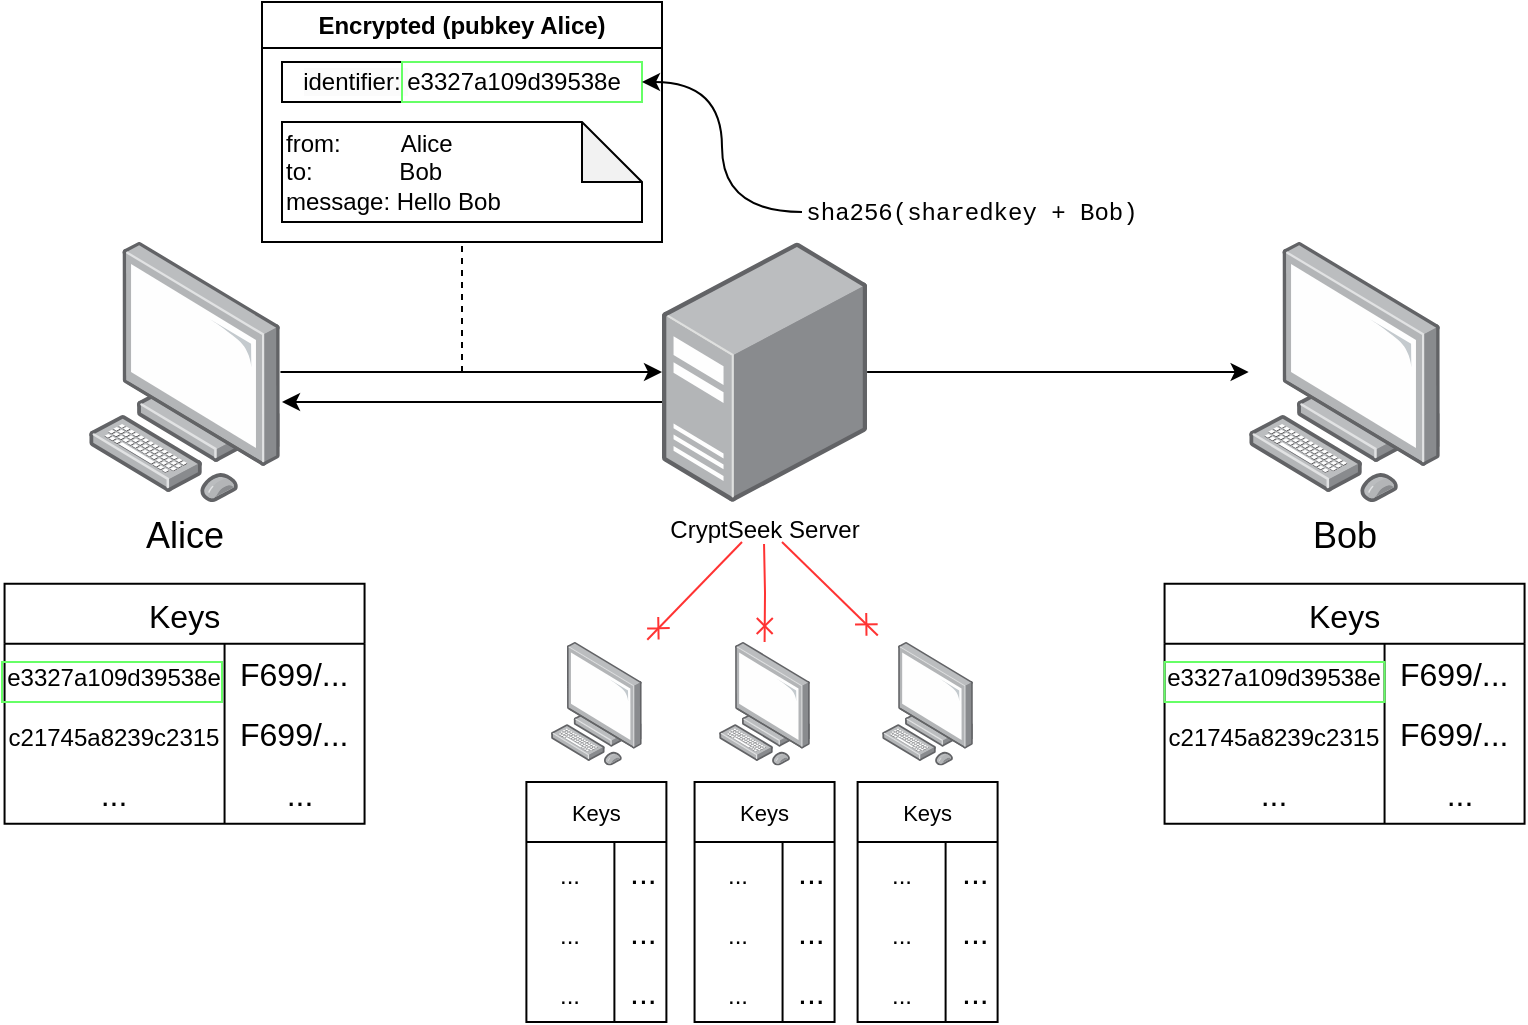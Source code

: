 <mxfile version="24.7.8">
  <diagram name="Page-1" id="130VKj3Eem2666EXKIF3">
    <mxGraphModel dx="989" dy="537" grid="1" gridSize="10" guides="1" tooltips="1" connect="1" arrows="1" fold="1" page="1" pageScale="1" pageWidth="850" pageHeight="1100" math="0" shadow="0">
      <root>
        <mxCell id="0" />
        <mxCell id="1" parent="0" />
        <mxCell id="ch7taj78vFHqiYQ2V62K-13" style="edgeStyle=orthogonalEdgeStyle;rounded=0;orthogonalLoop=1;jettySize=auto;html=1;" edge="1" parent="1" source="ch7taj78vFHqiYQ2V62K-3" target="ch7taj78vFHqiYQ2V62K-11">
          <mxGeometry relative="1" as="geometry" />
        </mxCell>
        <mxCell id="ch7taj78vFHqiYQ2V62K-20" style="edgeStyle=orthogonalEdgeStyle;rounded=0;orthogonalLoop=1;jettySize=auto;html=1;endArrow=cross;endFill=0;strokeColor=#FF3333;" edge="1" parent="1" target="ch7taj78vFHqiYQ2V62K-7">
          <mxGeometry relative="1" as="geometry">
            <mxPoint x="421" y="290" as="sourcePoint" />
          </mxGeometry>
        </mxCell>
        <mxCell id="ch7taj78vFHqiYQ2V62K-3" value="CryptSeek Server" style="image;points=[];aspect=fixed;html=1;align=center;shadow=0;dashed=0;image=img/lib/allied_telesis/computer_and_terminals/Server_Desktop.svg;" vertex="1" parent="1">
          <mxGeometry x="370" y="140" width="102.56" height="130" as="geometry" />
        </mxCell>
        <mxCell id="ch7taj78vFHqiYQ2V62K-6" value="" style="image;points=[];aspect=fixed;html=1;align=center;shadow=0;dashed=0;image=img/lib/allied_telesis/computer_and_terminals/Personal_Computer.svg;" vertex="1" parent="1">
          <mxGeometry x="480" y="340" width="45.6" height="61.8" as="geometry" />
        </mxCell>
        <mxCell id="ch7taj78vFHqiYQ2V62K-7" value="" style="image;points=[];aspect=fixed;html=1;align=center;shadow=0;dashed=0;image=img/lib/allied_telesis/computer_and_terminals/Personal_Computer.svg;" vertex="1" parent="1">
          <mxGeometry x="398.48" y="340" width="45.6" height="61.8" as="geometry" />
        </mxCell>
        <mxCell id="ch7taj78vFHqiYQ2V62K-8" value="" style="image;points=[];aspect=fixed;html=1;align=center;shadow=0;dashed=0;image=img/lib/allied_telesis/computer_and_terminals/Personal_Computer.svg;" vertex="1" parent="1">
          <mxGeometry x="314.4" y="340" width="45.6" height="61.8" as="geometry" />
        </mxCell>
        <mxCell id="ch7taj78vFHqiYQ2V62K-12" style="edgeStyle=orthogonalEdgeStyle;rounded=0;orthogonalLoop=1;jettySize=auto;html=1;" edge="1" parent="1" source="ch7taj78vFHqiYQ2V62K-10" target="ch7taj78vFHqiYQ2V62K-3">
          <mxGeometry relative="1" as="geometry" />
        </mxCell>
        <mxCell id="ch7taj78vFHqiYQ2V62K-10" value="&lt;font style=&quot;font-size: 18px;&quot;&gt;Alice&lt;/font&gt;" style="image;points=[];aspect=fixed;html=1;align=center;shadow=0;dashed=0;image=img/lib/allied_telesis/computer_and_terminals/Personal_Computer.svg;" vertex="1" parent="1">
          <mxGeometry x="83.32" y="140" width="95.92" height="130" as="geometry" />
        </mxCell>
        <mxCell id="ch7taj78vFHqiYQ2V62K-11" value="&lt;font style=&quot;font-size: 18px;&quot;&gt;Bob&lt;/font&gt;" style="image;points=[];aspect=fixed;html=1;align=center;shadow=0;dashed=0;image=img/lib/allied_telesis/computer_and_terminals/Personal_Computer.svg;" vertex="1" parent="1">
          <mxGeometry x="663.32" y="140" width="95.92" height="130" as="geometry" />
        </mxCell>
        <mxCell id="ch7taj78vFHqiYQ2V62K-17" value="" style="endArrow=cross;html=1;rounded=0;entryX=1.058;entryY=-0.018;entryDx=0;entryDy=0;entryPerimeter=0;endFill=0;strokeColor=#FF3333;" edge="1" parent="1" target="ch7taj78vFHqiYQ2V62K-8">
          <mxGeometry width="50" height="50" relative="1" as="geometry">
            <mxPoint x="410" y="290" as="sourcePoint" />
            <mxPoint x="420" y="220" as="targetPoint" />
          </mxGeometry>
        </mxCell>
        <mxCell id="ch7taj78vFHqiYQ2V62K-21" value="" style="endArrow=cross;html=1;rounded=0;entryX=-0.046;entryY=-0.052;entryDx=0;entryDy=0;entryPerimeter=0;endFill=0;fontColor=#FF3333;strokeColor=#FF3333;" edge="1" parent="1" target="ch7taj78vFHqiYQ2V62K-6">
          <mxGeometry width="50" height="50" relative="1" as="geometry">
            <mxPoint x="430" y="290" as="sourcePoint" />
            <mxPoint x="420" y="220" as="targetPoint" />
          </mxGeometry>
        </mxCell>
        <mxCell id="ch7taj78vFHqiYQ2V62K-22" value="Encrypted (pubkey Alice)" style="swimlane;whiteSpace=wrap;html=1;" vertex="1" parent="1">
          <mxGeometry x="170" y="20" width="200" height="120" as="geometry" />
        </mxCell>
        <mxCell id="ch7taj78vFHqiYQ2V62K-23" value="&lt;div style=&quot;&quot;&gt;&lt;span style=&quot;background-color: initial;&quot;&gt;from:&amp;nbsp; &amp;nbsp; &amp;nbsp; &amp;nbsp; &amp;nbsp;Alice&lt;/span&gt;&lt;/div&gt;&lt;div style=&quot;&quot;&gt;to:&amp;nbsp; &amp;nbsp; &amp;nbsp; &amp;nbsp; &amp;nbsp; &amp;nbsp; &amp;nbsp;Bob&lt;/div&gt;&lt;div style=&quot;&quot;&gt;message: Hello Bob&lt;/div&gt;" style="shape=note;whiteSpace=wrap;html=1;backgroundOutline=1;darkOpacity=0.05;align=left;" vertex="1" parent="ch7taj78vFHqiYQ2V62K-22">
          <mxGeometry x="10" y="60" width="180" height="50" as="geometry" />
        </mxCell>
        <mxCell id="ch7taj78vFHqiYQ2V62K-24" value="&lt;span style=&quot;color: rgb(0, 0, 0); font-family: Helvetica; font-size: 12px; font-style: normal; font-variant-ligatures: normal; font-variant-caps: normal; font-weight: 400; letter-spacing: normal; orphans: 2; text-align: center; text-indent: 0px; text-transform: none; widows: 2; word-spacing: 0px; -webkit-text-stroke-width: 0px; white-space: normal; background-color: rgb(251, 251, 251); text-decoration-thickness: initial; text-decoration-style: initial; text-decoration-color: initial; display: inline !important; float: none;&quot;&gt;identifier:&amp;nbsp;&lt;/span&gt;&lt;span style=&quot;forced-color-adjust: none; color: rgb(0, 0, 0); font-family: Helvetica; font-size: 12px; font-style: normal; font-variant-ligatures: normal; font-variant-caps: normal; font-weight: 400; letter-spacing: normal; orphans: 2; text-align: center; text-indent: 0px; text-transform: none; widows: 2; word-spacing: 0px; -webkit-text-stroke-width: 0px; white-space: normal; background-color: initial; text-decoration-thickness: initial; text-decoration-style: initial; text-decoration-color: initial;&quot;&gt;e3327a109d39538e&lt;/span&gt;" style="rounded=0;whiteSpace=wrap;html=1;" vertex="1" parent="ch7taj78vFHqiYQ2V62K-22">
          <mxGeometry x="10" y="30" width="180" height="20" as="geometry" />
        </mxCell>
        <mxCell id="ch7taj78vFHqiYQ2V62K-98" value="" style="rounded=0;whiteSpace=wrap;html=1;fillColor=none;strokeColor=#66FF66;" vertex="1" parent="ch7taj78vFHqiYQ2V62K-22">
          <mxGeometry x="70" y="30" width="120" height="20" as="geometry" />
        </mxCell>
        <mxCell id="ch7taj78vFHqiYQ2V62K-25" value="" style="endArrow=none;dashed=1;html=1;rounded=0;entryX=0.5;entryY=1;entryDx=0;entryDy=0;" edge="1" parent="1" target="ch7taj78vFHqiYQ2V62K-22">
          <mxGeometry width="50" height="50" relative="1" as="geometry">
            <mxPoint x="270" y="205" as="sourcePoint" />
            <mxPoint x="420" y="220" as="targetPoint" />
          </mxGeometry>
        </mxCell>
        <mxCell id="ch7taj78vFHqiYQ2V62K-34" value="Keys" style="shape=table;startSize=30;container=1;collapsible=0;childLayout=tableLayout;fixedRows=1;rowLines=0;fontStyle=0;strokeColor=default;fontSize=16;" vertex="1" parent="1">
          <mxGeometry x="41.28" y="310.9" width="180" height="120" as="geometry" />
        </mxCell>
        <mxCell id="ch7taj78vFHqiYQ2V62K-35" value="" style="shape=tableRow;horizontal=0;startSize=0;swimlaneHead=0;swimlaneBody=0;top=0;left=0;bottom=0;right=0;collapsible=0;dropTarget=0;fillColor=none;points=[[0,0.5],[1,0.5]];portConstraint=eastwest;strokeColor=inherit;fontSize=16;" vertex="1" parent="ch7taj78vFHqiYQ2V62K-34">
          <mxGeometry y="30" width="180" height="30" as="geometry" />
        </mxCell>
        <mxCell id="ch7taj78vFHqiYQ2V62K-36" value="&lt;span style=&quot;font-size: 12px;&quot;&gt;e3327a109d39538e&lt;/span&gt;" style="shape=partialRectangle;html=1;whiteSpace=wrap;connectable=0;fillColor=none;top=0;left=0;bottom=0;right=0;overflow=hidden;pointerEvents=1;strokeColor=inherit;fontSize=16;" vertex="1" parent="ch7taj78vFHqiYQ2V62K-35">
          <mxGeometry width="110" height="30" as="geometry">
            <mxRectangle width="110" height="30" as="alternateBounds" />
          </mxGeometry>
        </mxCell>
        <mxCell id="ch7taj78vFHqiYQ2V62K-37" value="F699/..." style="shape=partialRectangle;html=1;whiteSpace=wrap;connectable=0;fillColor=none;top=0;left=0;bottom=0;right=0;align=left;spacingLeft=6;overflow=hidden;strokeColor=inherit;fontSize=16;" vertex="1" parent="ch7taj78vFHqiYQ2V62K-35">
          <mxGeometry x="110" width="70" height="30" as="geometry">
            <mxRectangle width="70" height="30" as="alternateBounds" />
          </mxGeometry>
        </mxCell>
        <mxCell id="ch7taj78vFHqiYQ2V62K-38" value="" style="shape=tableRow;horizontal=0;startSize=0;swimlaneHead=0;swimlaneBody=0;top=0;left=0;bottom=0;right=0;collapsible=0;dropTarget=0;fillColor=none;points=[[0,0.5],[1,0.5]];portConstraint=eastwest;strokeColor=inherit;fontSize=16;" vertex="1" parent="ch7taj78vFHqiYQ2V62K-34">
          <mxGeometry y="60" width="180" height="30" as="geometry" />
        </mxCell>
        <mxCell id="ch7taj78vFHqiYQ2V62K-39" value="&lt;span style=&quot;font-size: 12px;&quot;&gt;c21745a8239c2315&lt;/span&gt;" style="shape=partialRectangle;html=1;whiteSpace=wrap;connectable=0;fillColor=none;top=0;left=0;bottom=0;right=0;overflow=hidden;strokeColor=inherit;fontSize=16;" vertex="1" parent="ch7taj78vFHqiYQ2V62K-38">
          <mxGeometry width="110" height="30" as="geometry">
            <mxRectangle width="110" height="30" as="alternateBounds" />
          </mxGeometry>
        </mxCell>
        <mxCell id="ch7taj78vFHqiYQ2V62K-40" value="F699/..." style="shape=partialRectangle;html=1;whiteSpace=wrap;connectable=0;fillColor=none;top=0;left=0;bottom=0;right=0;align=left;spacingLeft=6;overflow=hidden;strokeColor=inherit;fontSize=16;" vertex="1" parent="ch7taj78vFHqiYQ2V62K-38">
          <mxGeometry x="110" width="70" height="30" as="geometry">
            <mxRectangle width="70" height="30" as="alternateBounds" />
          </mxGeometry>
        </mxCell>
        <mxCell id="ch7taj78vFHqiYQ2V62K-41" value="" style="shape=tableRow;horizontal=0;startSize=0;swimlaneHead=0;swimlaneBody=0;top=0;left=0;bottom=0;right=0;collapsible=0;dropTarget=0;fillColor=none;points=[[0,0.5],[1,0.5]];portConstraint=eastwest;strokeColor=inherit;fontSize=16;" vertex="1" parent="ch7taj78vFHqiYQ2V62K-34">
          <mxGeometry y="90" width="180" height="30" as="geometry" />
        </mxCell>
        <mxCell id="ch7taj78vFHqiYQ2V62K-42" value="..." style="shape=partialRectangle;html=1;whiteSpace=wrap;connectable=0;fillColor=none;top=0;left=0;bottom=0;right=0;overflow=hidden;strokeColor=inherit;fontSize=16;" vertex="1" parent="ch7taj78vFHqiYQ2V62K-41">
          <mxGeometry width="110" height="30" as="geometry">
            <mxRectangle width="110" height="30" as="alternateBounds" />
          </mxGeometry>
        </mxCell>
        <mxCell id="ch7taj78vFHqiYQ2V62K-43" value="..." style="shape=partialRectangle;html=1;whiteSpace=wrap;connectable=0;fillColor=none;top=0;left=0;bottom=0;right=0;align=center;spacingLeft=6;overflow=hidden;strokeColor=inherit;fontSize=16;" vertex="1" parent="ch7taj78vFHqiYQ2V62K-41">
          <mxGeometry x="110" width="70" height="30" as="geometry">
            <mxRectangle width="70" height="30" as="alternateBounds" />
          </mxGeometry>
        </mxCell>
        <mxCell id="ch7taj78vFHqiYQ2V62K-45" value="Keys" style="shape=table;startSize=30;container=1;collapsible=0;childLayout=tableLayout;fixedRows=1;rowLines=0;fontStyle=0;strokeColor=default;fontSize=16;" vertex="1" parent="1">
          <mxGeometry x="621.28" y="310.9" width="180" height="120" as="geometry" />
        </mxCell>
        <mxCell id="ch7taj78vFHqiYQ2V62K-46" value="" style="shape=tableRow;horizontal=0;startSize=0;swimlaneHead=0;swimlaneBody=0;top=0;left=0;bottom=0;right=0;collapsible=0;dropTarget=0;fillColor=none;points=[[0,0.5],[1,0.5]];portConstraint=eastwest;strokeColor=inherit;fontSize=16;" vertex="1" parent="ch7taj78vFHqiYQ2V62K-45">
          <mxGeometry y="30" width="180" height="30" as="geometry" />
        </mxCell>
        <mxCell id="ch7taj78vFHqiYQ2V62K-47" value="&lt;span style=&quot;font-size: 12px;&quot;&gt;e3327a109d39538e&lt;/span&gt;" style="shape=partialRectangle;html=1;whiteSpace=wrap;connectable=0;fillColor=none;top=0;left=0;bottom=0;right=0;overflow=hidden;pointerEvents=1;strokeColor=inherit;fontSize=16;" vertex="1" parent="ch7taj78vFHqiYQ2V62K-46">
          <mxGeometry width="110" height="30" as="geometry">
            <mxRectangle width="110" height="30" as="alternateBounds" />
          </mxGeometry>
        </mxCell>
        <mxCell id="ch7taj78vFHqiYQ2V62K-48" value="F699/..." style="shape=partialRectangle;html=1;whiteSpace=wrap;connectable=0;fillColor=none;top=0;left=0;bottom=0;right=0;align=left;spacingLeft=6;overflow=hidden;strokeColor=inherit;fontSize=16;" vertex="1" parent="ch7taj78vFHqiYQ2V62K-46">
          <mxGeometry x="110" width="70" height="30" as="geometry">
            <mxRectangle width="70" height="30" as="alternateBounds" />
          </mxGeometry>
        </mxCell>
        <mxCell id="ch7taj78vFHqiYQ2V62K-49" value="" style="shape=tableRow;horizontal=0;startSize=0;swimlaneHead=0;swimlaneBody=0;top=0;left=0;bottom=0;right=0;collapsible=0;dropTarget=0;fillColor=none;points=[[0,0.5],[1,0.5]];portConstraint=eastwest;strokeColor=inherit;fontSize=16;" vertex="1" parent="ch7taj78vFHqiYQ2V62K-45">
          <mxGeometry y="60" width="180" height="30" as="geometry" />
        </mxCell>
        <mxCell id="ch7taj78vFHqiYQ2V62K-50" value="&lt;span style=&quot;font-size: 12px;&quot;&gt;c21745a8239c2315&lt;/span&gt;" style="shape=partialRectangle;html=1;whiteSpace=wrap;connectable=0;fillColor=none;top=0;left=0;bottom=0;right=0;overflow=hidden;strokeColor=inherit;fontSize=16;" vertex="1" parent="ch7taj78vFHqiYQ2V62K-49">
          <mxGeometry width="110" height="30" as="geometry">
            <mxRectangle width="110" height="30" as="alternateBounds" />
          </mxGeometry>
        </mxCell>
        <mxCell id="ch7taj78vFHqiYQ2V62K-51" value="F699/..." style="shape=partialRectangle;html=1;whiteSpace=wrap;connectable=0;fillColor=none;top=0;left=0;bottom=0;right=0;align=left;spacingLeft=6;overflow=hidden;strokeColor=inherit;fontSize=16;" vertex="1" parent="ch7taj78vFHqiYQ2V62K-49">
          <mxGeometry x="110" width="70" height="30" as="geometry">
            <mxRectangle width="70" height="30" as="alternateBounds" />
          </mxGeometry>
        </mxCell>
        <mxCell id="ch7taj78vFHqiYQ2V62K-52" value="" style="shape=tableRow;horizontal=0;startSize=0;swimlaneHead=0;swimlaneBody=0;top=0;left=0;bottom=0;right=0;collapsible=0;dropTarget=0;fillColor=none;points=[[0,0.5],[1,0.5]];portConstraint=eastwest;strokeColor=inherit;fontSize=16;" vertex="1" parent="ch7taj78vFHqiYQ2V62K-45">
          <mxGeometry y="90" width="180" height="30" as="geometry" />
        </mxCell>
        <mxCell id="ch7taj78vFHqiYQ2V62K-53" value="..." style="shape=partialRectangle;html=1;whiteSpace=wrap;connectable=0;fillColor=none;top=0;left=0;bottom=0;right=0;overflow=hidden;strokeColor=inherit;fontSize=16;" vertex="1" parent="ch7taj78vFHqiYQ2V62K-52">
          <mxGeometry width="110" height="30" as="geometry">
            <mxRectangle width="110" height="30" as="alternateBounds" />
          </mxGeometry>
        </mxCell>
        <mxCell id="ch7taj78vFHqiYQ2V62K-54" value="..." style="shape=partialRectangle;html=1;whiteSpace=wrap;connectable=0;fillColor=none;top=0;left=0;bottom=0;right=0;align=center;spacingLeft=6;overflow=hidden;strokeColor=inherit;fontSize=16;" vertex="1" parent="ch7taj78vFHqiYQ2V62K-52">
          <mxGeometry x="110" width="70" height="30" as="geometry">
            <mxRectangle width="70" height="30" as="alternateBounds" />
          </mxGeometry>
        </mxCell>
        <mxCell id="ch7taj78vFHqiYQ2V62K-65" value="Keys" style="shape=table;startSize=30;container=1;collapsible=0;childLayout=tableLayout;fixedRows=1;rowLines=0;fontStyle=0;strokeColor=default;fontSize=11;" vertex="1" parent="1">
          <mxGeometry x="302.2" y="410" width="70" height="120" as="geometry" />
        </mxCell>
        <mxCell id="ch7taj78vFHqiYQ2V62K-66" value="" style="shape=tableRow;horizontal=0;startSize=0;swimlaneHead=0;swimlaneBody=0;top=0;left=0;bottom=0;right=0;collapsible=0;dropTarget=0;fillColor=none;points=[[0,0.5],[1,0.5]];portConstraint=eastwest;strokeColor=inherit;fontSize=16;" vertex="1" parent="ch7taj78vFHqiYQ2V62K-65">
          <mxGeometry y="30" width="70" height="30" as="geometry" />
        </mxCell>
        <mxCell id="ch7taj78vFHqiYQ2V62K-67" value="&lt;span style=&quot;font-size: 12px;&quot;&gt;...&lt;/span&gt;" style="shape=partialRectangle;html=1;whiteSpace=wrap;connectable=0;fillColor=none;top=0;left=0;bottom=0;right=0;overflow=hidden;pointerEvents=1;strokeColor=inherit;fontSize=16;" vertex="1" parent="ch7taj78vFHqiYQ2V62K-66">
          <mxGeometry width="44" height="30" as="geometry">
            <mxRectangle width="44" height="30" as="alternateBounds" />
          </mxGeometry>
        </mxCell>
        <mxCell id="ch7taj78vFHqiYQ2V62K-68" value="..." style="shape=partialRectangle;html=1;whiteSpace=wrap;connectable=0;fillColor=none;top=0;left=0;bottom=0;right=0;align=left;spacingLeft=6;overflow=hidden;strokeColor=inherit;fontSize=16;" vertex="1" parent="ch7taj78vFHqiYQ2V62K-66">
          <mxGeometry x="44" width="26" height="30" as="geometry">
            <mxRectangle width="26" height="30" as="alternateBounds" />
          </mxGeometry>
        </mxCell>
        <mxCell id="ch7taj78vFHqiYQ2V62K-69" value="" style="shape=tableRow;horizontal=0;startSize=0;swimlaneHead=0;swimlaneBody=0;top=0;left=0;bottom=0;right=0;collapsible=0;dropTarget=0;fillColor=none;points=[[0,0.5],[1,0.5]];portConstraint=eastwest;strokeColor=inherit;fontSize=16;" vertex="1" parent="ch7taj78vFHqiYQ2V62K-65">
          <mxGeometry y="60" width="70" height="30" as="geometry" />
        </mxCell>
        <mxCell id="ch7taj78vFHqiYQ2V62K-70" value="&lt;font style=&quot;font-size: 12px;&quot;&gt;...&lt;/font&gt;" style="shape=partialRectangle;html=1;whiteSpace=wrap;connectable=0;fillColor=none;top=0;left=0;bottom=0;right=0;overflow=hidden;strokeColor=inherit;fontSize=16;" vertex="1" parent="ch7taj78vFHqiYQ2V62K-69">
          <mxGeometry width="44" height="30" as="geometry">
            <mxRectangle width="44" height="30" as="alternateBounds" />
          </mxGeometry>
        </mxCell>
        <mxCell id="ch7taj78vFHqiYQ2V62K-71" value="..." style="shape=partialRectangle;html=1;whiteSpace=wrap;connectable=0;fillColor=none;top=0;left=0;bottom=0;right=0;align=left;spacingLeft=6;overflow=hidden;strokeColor=inherit;fontSize=16;" vertex="1" parent="ch7taj78vFHqiYQ2V62K-69">
          <mxGeometry x="44" width="26" height="30" as="geometry">
            <mxRectangle width="26" height="30" as="alternateBounds" />
          </mxGeometry>
        </mxCell>
        <mxCell id="ch7taj78vFHqiYQ2V62K-72" value="" style="shape=tableRow;horizontal=0;startSize=0;swimlaneHead=0;swimlaneBody=0;top=0;left=0;bottom=0;right=0;collapsible=0;dropTarget=0;fillColor=none;points=[[0,0.5],[1,0.5]];portConstraint=eastwest;strokeColor=inherit;fontSize=16;" vertex="1" parent="ch7taj78vFHqiYQ2V62K-65">
          <mxGeometry y="90" width="70" height="30" as="geometry" />
        </mxCell>
        <mxCell id="ch7taj78vFHqiYQ2V62K-73" value="&lt;font style=&quot;font-size: 12px;&quot;&gt;...&lt;/font&gt;" style="shape=partialRectangle;html=1;whiteSpace=wrap;connectable=0;fillColor=none;top=0;left=0;bottom=0;right=0;overflow=hidden;strokeColor=inherit;fontSize=16;" vertex="1" parent="ch7taj78vFHqiYQ2V62K-72">
          <mxGeometry width="44" height="30" as="geometry">
            <mxRectangle width="44" height="30" as="alternateBounds" />
          </mxGeometry>
        </mxCell>
        <mxCell id="ch7taj78vFHqiYQ2V62K-74" value="..." style="shape=partialRectangle;html=1;whiteSpace=wrap;connectable=0;fillColor=none;top=0;left=0;bottom=0;right=0;align=left;spacingLeft=6;overflow=hidden;strokeColor=inherit;fontSize=16;" vertex="1" parent="ch7taj78vFHqiYQ2V62K-72">
          <mxGeometry x="44" width="26" height="30" as="geometry">
            <mxRectangle width="26" height="30" as="alternateBounds" />
          </mxGeometry>
        </mxCell>
        <mxCell id="ch7taj78vFHqiYQ2V62K-75" value="Keys" style="shape=table;startSize=30;container=1;collapsible=0;childLayout=tableLayout;fixedRows=1;rowLines=0;fontStyle=0;strokeColor=default;fontSize=11;" vertex="1" parent="1">
          <mxGeometry x="386.28" y="410" width="70" height="120" as="geometry" />
        </mxCell>
        <mxCell id="ch7taj78vFHqiYQ2V62K-76" value="" style="shape=tableRow;horizontal=0;startSize=0;swimlaneHead=0;swimlaneBody=0;top=0;left=0;bottom=0;right=0;collapsible=0;dropTarget=0;fillColor=none;points=[[0,0.5],[1,0.5]];portConstraint=eastwest;strokeColor=inherit;fontSize=16;" vertex="1" parent="ch7taj78vFHqiYQ2V62K-75">
          <mxGeometry y="30" width="70" height="30" as="geometry" />
        </mxCell>
        <mxCell id="ch7taj78vFHqiYQ2V62K-77" value="&lt;span style=&quot;font-size: 12px;&quot;&gt;...&lt;/span&gt;" style="shape=partialRectangle;html=1;whiteSpace=wrap;connectable=0;fillColor=none;top=0;left=0;bottom=0;right=0;overflow=hidden;pointerEvents=1;strokeColor=inherit;fontSize=16;" vertex="1" parent="ch7taj78vFHqiYQ2V62K-76">
          <mxGeometry width="44" height="30" as="geometry">
            <mxRectangle width="44" height="30" as="alternateBounds" />
          </mxGeometry>
        </mxCell>
        <mxCell id="ch7taj78vFHqiYQ2V62K-78" value="..." style="shape=partialRectangle;html=1;whiteSpace=wrap;connectable=0;fillColor=none;top=0;left=0;bottom=0;right=0;align=left;spacingLeft=6;overflow=hidden;strokeColor=inherit;fontSize=16;" vertex="1" parent="ch7taj78vFHqiYQ2V62K-76">
          <mxGeometry x="44" width="26" height="30" as="geometry">
            <mxRectangle width="26" height="30" as="alternateBounds" />
          </mxGeometry>
        </mxCell>
        <mxCell id="ch7taj78vFHqiYQ2V62K-79" value="" style="shape=tableRow;horizontal=0;startSize=0;swimlaneHead=0;swimlaneBody=0;top=0;left=0;bottom=0;right=0;collapsible=0;dropTarget=0;fillColor=none;points=[[0,0.5],[1,0.5]];portConstraint=eastwest;strokeColor=inherit;fontSize=16;" vertex="1" parent="ch7taj78vFHqiYQ2V62K-75">
          <mxGeometry y="60" width="70" height="30" as="geometry" />
        </mxCell>
        <mxCell id="ch7taj78vFHqiYQ2V62K-80" value="&lt;font style=&quot;font-size: 12px;&quot;&gt;...&lt;/font&gt;" style="shape=partialRectangle;html=1;whiteSpace=wrap;connectable=0;fillColor=none;top=0;left=0;bottom=0;right=0;overflow=hidden;strokeColor=inherit;fontSize=16;" vertex="1" parent="ch7taj78vFHqiYQ2V62K-79">
          <mxGeometry width="44" height="30" as="geometry">
            <mxRectangle width="44" height="30" as="alternateBounds" />
          </mxGeometry>
        </mxCell>
        <mxCell id="ch7taj78vFHqiYQ2V62K-81" value="..." style="shape=partialRectangle;html=1;whiteSpace=wrap;connectable=0;fillColor=none;top=0;left=0;bottom=0;right=0;align=left;spacingLeft=6;overflow=hidden;strokeColor=inherit;fontSize=16;" vertex="1" parent="ch7taj78vFHqiYQ2V62K-79">
          <mxGeometry x="44" width="26" height="30" as="geometry">
            <mxRectangle width="26" height="30" as="alternateBounds" />
          </mxGeometry>
        </mxCell>
        <mxCell id="ch7taj78vFHqiYQ2V62K-82" value="" style="shape=tableRow;horizontal=0;startSize=0;swimlaneHead=0;swimlaneBody=0;top=0;left=0;bottom=0;right=0;collapsible=0;dropTarget=0;fillColor=none;points=[[0,0.5],[1,0.5]];portConstraint=eastwest;strokeColor=inherit;fontSize=16;" vertex="1" parent="ch7taj78vFHqiYQ2V62K-75">
          <mxGeometry y="90" width="70" height="30" as="geometry" />
        </mxCell>
        <mxCell id="ch7taj78vFHqiYQ2V62K-83" value="&lt;font style=&quot;font-size: 12px;&quot;&gt;...&lt;/font&gt;" style="shape=partialRectangle;html=1;whiteSpace=wrap;connectable=0;fillColor=none;top=0;left=0;bottom=0;right=0;overflow=hidden;strokeColor=inherit;fontSize=16;" vertex="1" parent="ch7taj78vFHqiYQ2V62K-82">
          <mxGeometry width="44" height="30" as="geometry">
            <mxRectangle width="44" height="30" as="alternateBounds" />
          </mxGeometry>
        </mxCell>
        <mxCell id="ch7taj78vFHqiYQ2V62K-84" value="..." style="shape=partialRectangle;html=1;whiteSpace=wrap;connectable=0;fillColor=none;top=0;left=0;bottom=0;right=0;align=left;spacingLeft=6;overflow=hidden;strokeColor=inherit;fontSize=16;" vertex="1" parent="ch7taj78vFHqiYQ2V62K-82">
          <mxGeometry x="44" width="26" height="30" as="geometry">
            <mxRectangle width="26" height="30" as="alternateBounds" />
          </mxGeometry>
        </mxCell>
        <mxCell id="ch7taj78vFHqiYQ2V62K-85" value="Keys" style="shape=table;startSize=30;container=1;collapsible=0;childLayout=tableLayout;fixedRows=1;rowLines=0;fontStyle=0;strokeColor=default;fontSize=11;" vertex="1" parent="1">
          <mxGeometry x="467.8" y="410" width="70" height="120" as="geometry" />
        </mxCell>
        <mxCell id="ch7taj78vFHqiYQ2V62K-86" value="" style="shape=tableRow;horizontal=0;startSize=0;swimlaneHead=0;swimlaneBody=0;top=0;left=0;bottom=0;right=0;collapsible=0;dropTarget=0;fillColor=none;points=[[0,0.5],[1,0.5]];portConstraint=eastwest;strokeColor=inherit;fontSize=16;" vertex="1" parent="ch7taj78vFHqiYQ2V62K-85">
          <mxGeometry y="30" width="70" height="30" as="geometry" />
        </mxCell>
        <mxCell id="ch7taj78vFHqiYQ2V62K-87" value="&lt;span style=&quot;font-size: 12px;&quot;&gt;...&lt;/span&gt;" style="shape=partialRectangle;html=1;whiteSpace=wrap;connectable=0;fillColor=none;top=0;left=0;bottom=0;right=0;overflow=hidden;pointerEvents=1;strokeColor=inherit;fontSize=16;" vertex="1" parent="ch7taj78vFHqiYQ2V62K-86">
          <mxGeometry width="44" height="30" as="geometry">
            <mxRectangle width="44" height="30" as="alternateBounds" />
          </mxGeometry>
        </mxCell>
        <mxCell id="ch7taj78vFHqiYQ2V62K-88" value="..." style="shape=partialRectangle;html=1;whiteSpace=wrap;connectable=0;fillColor=none;top=0;left=0;bottom=0;right=0;align=left;spacingLeft=6;overflow=hidden;strokeColor=inherit;fontSize=16;" vertex="1" parent="ch7taj78vFHqiYQ2V62K-86">
          <mxGeometry x="44" width="26" height="30" as="geometry">
            <mxRectangle width="26" height="30" as="alternateBounds" />
          </mxGeometry>
        </mxCell>
        <mxCell id="ch7taj78vFHqiYQ2V62K-89" value="" style="shape=tableRow;horizontal=0;startSize=0;swimlaneHead=0;swimlaneBody=0;top=0;left=0;bottom=0;right=0;collapsible=0;dropTarget=0;fillColor=none;points=[[0,0.5],[1,0.5]];portConstraint=eastwest;strokeColor=inherit;fontSize=16;" vertex="1" parent="ch7taj78vFHqiYQ2V62K-85">
          <mxGeometry y="60" width="70" height="30" as="geometry" />
        </mxCell>
        <mxCell id="ch7taj78vFHqiYQ2V62K-90" value="&lt;font style=&quot;font-size: 12px;&quot;&gt;...&lt;/font&gt;" style="shape=partialRectangle;html=1;whiteSpace=wrap;connectable=0;fillColor=none;top=0;left=0;bottom=0;right=0;overflow=hidden;strokeColor=inherit;fontSize=16;" vertex="1" parent="ch7taj78vFHqiYQ2V62K-89">
          <mxGeometry width="44" height="30" as="geometry">
            <mxRectangle width="44" height="30" as="alternateBounds" />
          </mxGeometry>
        </mxCell>
        <mxCell id="ch7taj78vFHqiYQ2V62K-91" value="..." style="shape=partialRectangle;html=1;whiteSpace=wrap;connectable=0;fillColor=none;top=0;left=0;bottom=0;right=0;align=left;spacingLeft=6;overflow=hidden;strokeColor=inherit;fontSize=16;" vertex="1" parent="ch7taj78vFHqiYQ2V62K-89">
          <mxGeometry x="44" width="26" height="30" as="geometry">
            <mxRectangle width="26" height="30" as="alternateBounds" />
          </mxGeometry>
        </mxCell>
        <mxCell id="ch7taj78vFHqiYQ2V62K-92" value="" style="shape=tableRow;horizontal=0;startSize=0;swimlaneHead=0;swimlaneBody=0;top=0;left=0;bottom=0;right=0;collapsible=0;dropTarget=0;fillColor=none;points=[[0,0.5],[1,0.5]];portConstraint=eastwest;strokeColor=inherit;fontSize=16;" vertex="1" parent="ch7taj78vFHqiYQ2V62K-85">
          <mxGeometry y="90" width="70" height="30" as="geometry" />
        </mxCell>
        <mxCell id="ch7taj78vFHqiYQ2V62K-93" value="&lt;font style=&quot;font-size: 12px;&quot;&gt;...&lt;/font&gt;" style="shape=partialRectangle;html=1;whiteSpace=wrap;connectable=0;fillColor=none;top=0;left=0;bottom=0;right=0;overflow=hidden;strokeColor=inherit;fontSize=16;" vertex="1" parent="ch7taj78vFHqiYQ2V62K-92">
          <mxGeometry width="44" height="30" as="geometry">
            <mxRectangle width="44" height="30" as="alternateBounds" />
          </mxGeometry>
        </mxCell>
        <mxCell id="ch7taj78vFHqiYQ2V62K-94" value="..." style="shape=partialRectangle;html=1;whiteSpace=wrap;connectable=0;fillColor=none;top=0;left=0;bottom=0;right=0;align=left;spacingLeft=6;overflow=hidden;strokeColor=inherit;fontSize=16;" vertex="1" parent="ch7taj78vFHqiYQ2V62K-92">
          <mxGeometry x="44" width="26" height="30" as="geometry">
            <mxRectangle width="26" height="30" as="alternateBounds" />
          </mxGeometry>
        </mxCell>
        <mxCell id="ch7taj78vFHqiYQ2V62K-95" value="" style="endArrow=classic;html=1;rounded=0;exitX=0;exitY=0.615;exitDx=0;exitDy=0;exitPerimeter=0;" edge="1" parent="1" source="ch7taj78vFHqiYQ2V62K-3">
          <mxGeometry width="50" height="50" relative="1" as="geometry">
            <mxPoint x="400" y="280" as="sourcePoint" />
            <mxPoint x="180" y="220" as="targetPoint" />
          </mxGeometry>
        </mxCell>
        <mxCell id="ch7taj78vFHqiYQ2V62K-96" value="" style="rounded=0;whiteSpace=wrap;html=1;fillColor=none;strokeColor=#66FF66;" vertex="1" parent="1">
          <mxGeometry x="40" y="350" width="110" height="20" as="geometry" />
        </mxCell>
        <mxCell id="ch7taj78vFHqiYQ2V62K-97" value="" style="rounded=0;whiteSpace=wrap;html=1;fillColor=none;strokeColor=#66FF66;" vertex="1" parent="1">
          <mxGeometry x="621.28" y="350" width="110" height="20" as="geometry" />
        </mxCell>
        <mxCell id="ch7taj78vFHqiYQ2V62K-101" style="edgeStyle=orthogonalEdgeStyle;rounded=0;orthogonalLoop=1;jettySize=auto;html=1;entryX=1;entryY=0.5;entryDx=0;entryDy=0;curved=1;" edge="1" parent="1" source="ch7taj78vFHqiYQ2V62K-100" target="ch7taj78vFHqiYQ2V62K-98">
          <mxGeometry relative="1" as="geometry" />
        </mxCell>
        <mxCell id="ch7taj78vFHqiYQ2V62K-100" value="&lt;font face=&quot;Courier New&quot;&gt;sha256(sharedkey + Bob)&lt;/font&gt;" style="text;html=1;align=center;verticalAlign=middle;whiteSpace=wrap;rounded=0;" vertex="1" parent="1">
          <mxGeometry x="440" y="110" width="170" height="30" as="geometry" />
        </mxCell>
      </root>
    </mxGraphModel>
  </diagram>
</mxfile>
